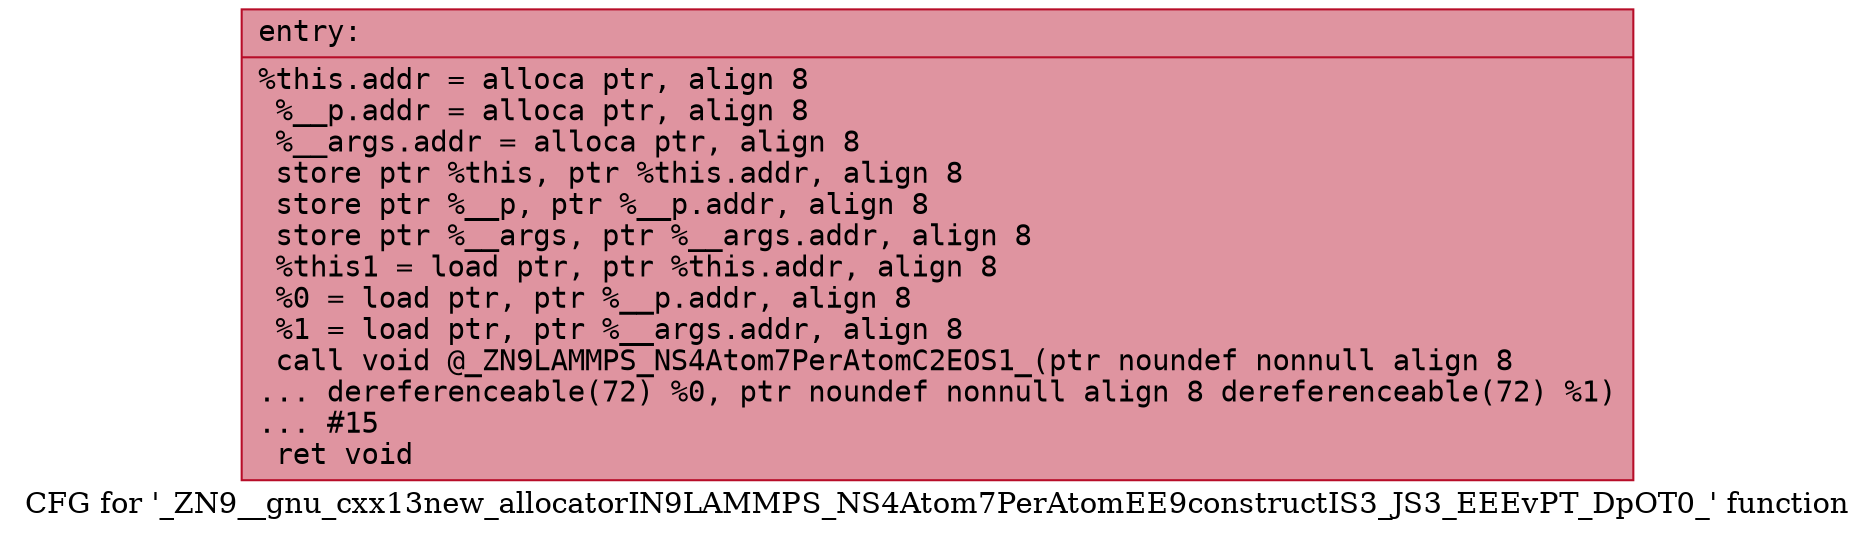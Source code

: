 digraph "CFG for '_ZN9__gnu_cxx13new_allocatorIN9LAMMPS_NS4Atom7PerAtomEE9constructIS3_JS3_EEEvPT_DpOT0_' function" {
	label="CFG for '_ZN9__gnu_cxx13new_allocatorIN9LAMMPS_NS4Atom7PerAtomEE9constructIS3_JS3_EEEvPT_DpOT0_' function";

	Node0x55aea9237400 [shape=record,color="#b70d28ff", style=filled, fillcolor="#b70d2870" fontname="Courier",label="{entry:\l|  %this.addr = alloca ptr, align 8\l  %__p.addr = alloca ptr, align 8\l  %__args.addr = alloca ptr, align 8\l  store ptr %this, ptr %this.addr, align 8\l  store ptr %__p, ptr %__p.addr, align 8\l  store ptr %__args, ptr %__args.addr, align 8\l  %this1 = load ptr, ptr %this.addr, align 8\l  %0 = load ptr, ptr %__p.addr, align 8\l  %1 = load ptr, ptr %__args.addr, align 8\l  call void @_ZN9LAMMPS_NS4Atom7PerAtomC2EOS1_(ptr noundef nonnull align 8\l... dereferenceable(72) %0, ptr noundef nonnull align 8 dereferenceable(72) %1)\l... #15\l  ret void\l}"];
}
